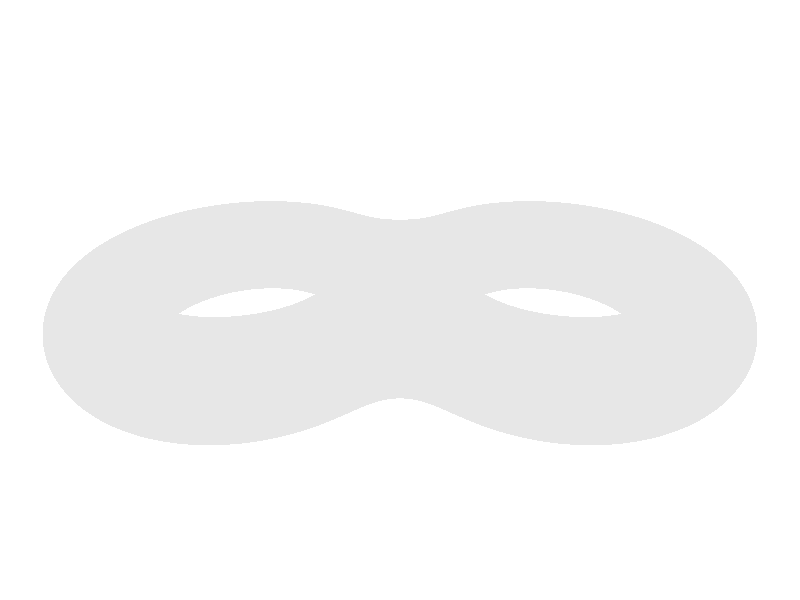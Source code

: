 #include "colors.inc"   
#include "functions.inc"  
#include "stones.inc" // pre-defined scene elements
#include "textures.inc" // pre-defined scene elements
#include "shapes.inc"
#include "glass.inc"
#include "metals.inc"
#include "woods.inc"
camera {
location <0, -12, 7>
look_at 0
angle 0
}
background { color White } // to make the torus easy to see
light_source { <15, 15, 50> White }
   


#declare Blob_threshold=0.5;
#declare L=isosurface {
function {
(1+Blob_threshold)
-pow(Blob_threshold, pow(sqrt(pow(x-3.5,2) + pow(y,2))-3,2) + pow(z,2)-2)
-pow(Blob_threshold, pow(sqrt(pow(x+3.5,2) + pow(y,2))-3,2) + pow(z,2) - 2)
}
max_gradient 4
contained_by { box { -10, 10 } }
}   

#declare f=
  object{L texture{pigment{color rgb <0.8, 0.8, 0.8>} finish {
ambient .1
diffuse .4
specular 1
}}}  
  
f